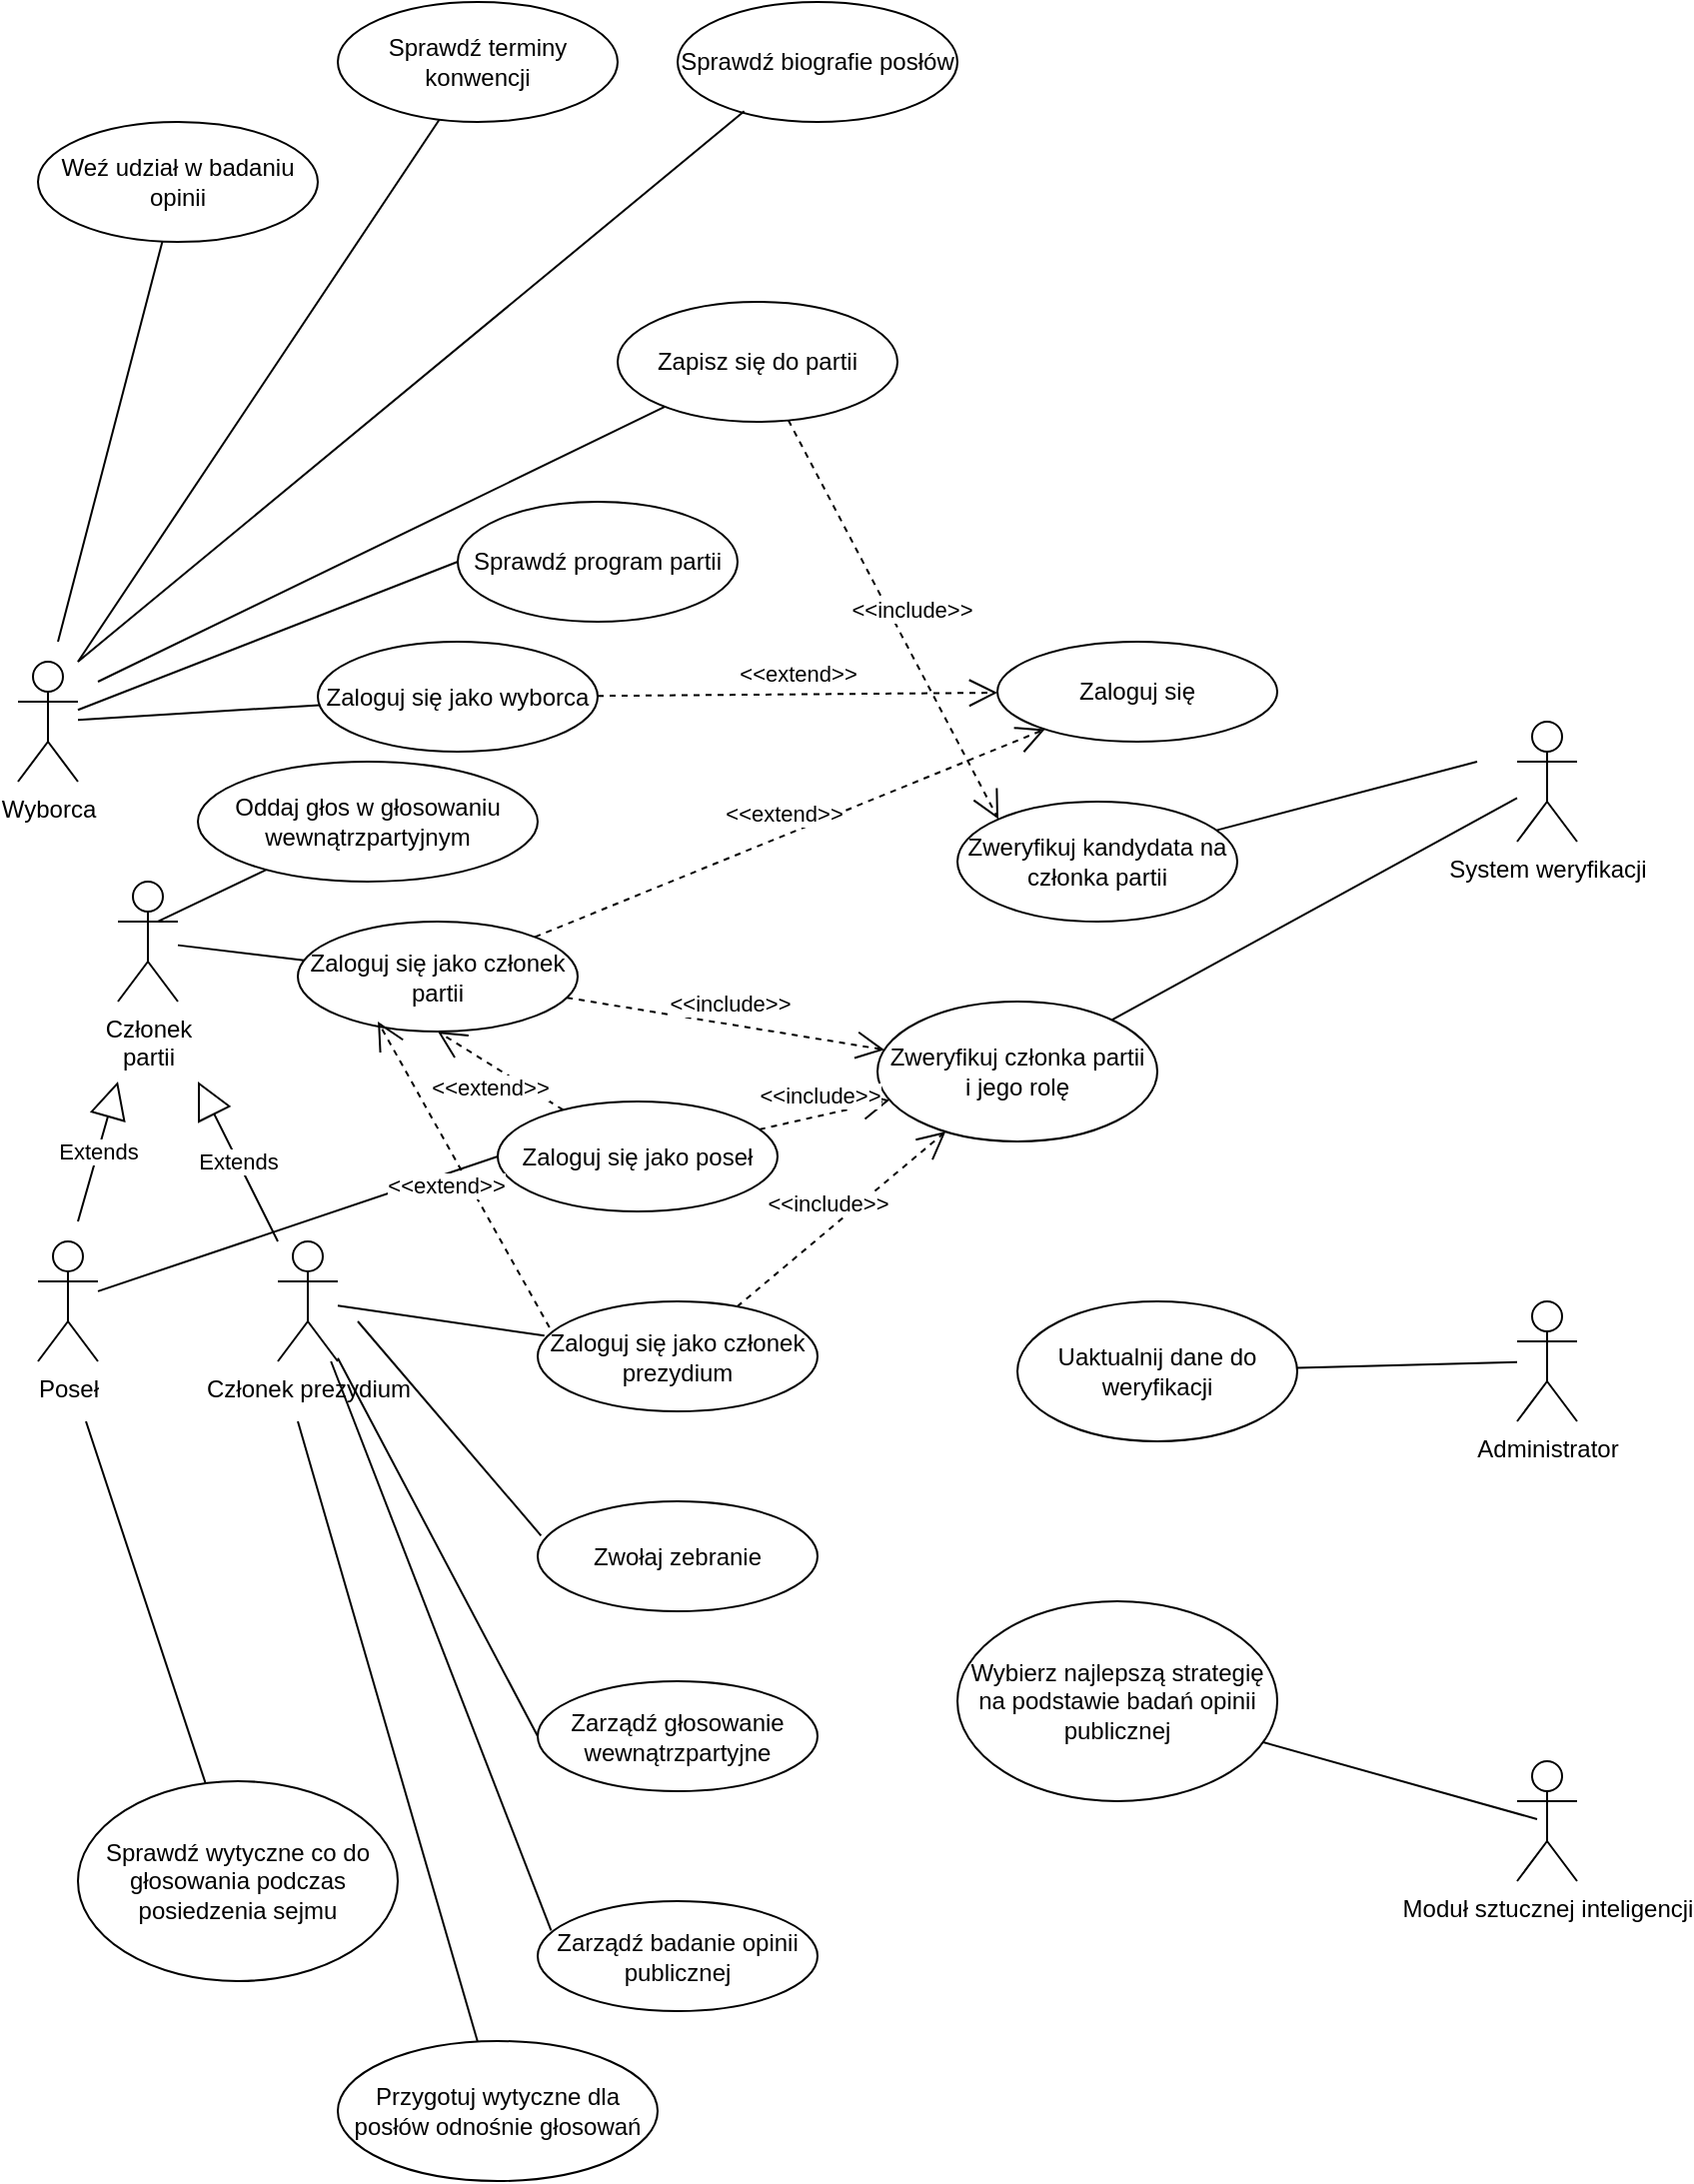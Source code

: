 <mxfile version="14.6.9" type="device"><diagram id="Se0aAD_e-EN-qVY3Zh9D" name="Page-1"><mxGraphModel dx="1185" dy="2214" grid="1" gridSize="10" guides="1" tooltips="1" connect="1" arrows="1" fold="1" page="1" pageScale="1" pageWidth="900" pageHeight="1600" math="0" shadow="0"><root><mxCell id="0"/><mxCell id="1" parent="0"/><mxCell id="vq67y6rdj6r7ngqigjZf-1" value="Wyborca" style="shape=umlActor;verticalLabelPosition=bottom;verticalAlign=top;html=1;" vertex="1" parent="1"><mxGeometry x="50" y="160" width="30" height="60" as="geometry"/></mxCell><mxCell id="vq67y6rdj6r7ngqigjZf-2" value="Członek &lt;br&gt;partii" style="shape=umlActor;verticalLabelPosition=bottom;verticalAlign=top;html=1;" vertex="1" parent="1"><mxGeometry x="100" y="270" width="30" height="60" as="geometry"/></mxCell><mxCell id="vq67y6rdj6r7ngqigjZf-4" value="Zaloguj się" style="ellipse;whiteSpace=wrap;html=1;" vertex="1" parent="1"><mxGeometry x="540" y="150" width="140" height="50" as="geometry"/></mxCell><mxCell id="vq67y6rdj6r7ngqigjZf-5" value="Zaloguj się jako wyborca" style="ellipse;whiteSpace=wrap;html=1;" vertex="1" parent="1"><mxGeometry x="200" y="150" width="140" height="55" as="geometry"/></mxCell><mxCell id="vq67y6rdj6r7ngqigjZf-6" value="Zaloguj się jako członek partii" style="ellipse;whiteSpace=wrap;html=1;" vertex="1" parent="1"><mxGeometry x="190" y="290" width="140" height="55" as="geometry"/></mxCell><mxCell id="vq67y6rdj6r7ngqigjZf-18" value="&amp;lt;&amp;lt;extend&amp;gt;&amp;gt;" style="endArrow=open;endSize=12;dashed=1;html=1;fontFamily=Helvetica;" edge="1" parent="1" source="vq67y6rdj6r7ngqigjZf-5" target="vq67y6rdj6r7ngqigjZf-4"><mxGeometry y="10" width="160" relative="1" as="geometry"><mxPoint x="710" y="-385.48" as="sourcePoint"/><mxPoint x="870" y="-385.48" as="targetPoint"/><mxPoint as="offset"/></mxGeometry></mxCell><mxCell id="vq67y6rdj6r7ngqigjZf-19" value="&amp;lt;&amp;lt;extend&amp;gt;&amp;gt;" style="endArrow=open;endSize=12;dashed=1;html=1;fontFamily=Helvetica;" edge="1" parent="1" source="vq67y6rdj6r7ngqigjZf-6" target="vq67y6rdj6r7ngqigjZf-4"><mxGeometry y="10" width="160" relative="1" as="geometry"><mxPoint x="890" y="94.52" as="sourcePoint"/><mxPoint x="730" y="94.52" as="targetPoint"/><mxPoint as="offset"/></mxGeometry></mxCell><mxCell id="vq67y6rdj6r7ngqigjZf-20" value="System weryfikacji" style="shape=umlActor;verticalLabelPosition=bottom;verticalAlign=top;html=1;fontFamily=Helvetica;" vertex="1" parent="1"><mxGeometry x="800" y="190" width="30" height="60" as="geometry"/></mxCell><mxCell id="vq67y6rdj6r7ngqigjZf-24" value="Zweryfikuj członka partii&lt;br&gt;i jego rolę" style="ellipse;whiteSpace=wrap;html=1;" vertex="1" parent="1"><mxGeometry x="480" y="330" width="140" height="70" as="geometry"/></mxCell><mxCell id="vq67y6rdj6r7ngqigjZf-26" value="&amp;lt;&amp;lt;include&amp;gt;&amp;gt;" style="endArrow=open;endSize=12;dashed=1;html=1;fontFamily=Helvetica;" edge="1" parent="1" source="vq67y6rdj6r7ngqigjZf-6" target="vq67y6rdj6r7ngqigjZf-24"><mxGeometry y="10" width="160" relative="1" as="geometry"><mxPoint x="720" y="114.52" as="sourcePoint"/><mxPoint x="880" y="114.52" as="targetPoint"/><mxPoint as="offset"/></mxGeometry></mxCell><mxCell id="vq67y6rdj6r7ngqigjZf-31" value="" style="endArrow=none;html=1;fontFamily=Helvetica;" edge="1" parent="1" source="vq67y6rdj6r7ngqigjZf-1" target="vq67y6rdj6r7ngqigjZf-5"><mxGeometry relative="1" as="geometry"><mxPoint x="130" y="-334" as="sourcePoint"/><mxPoint x="870" y="-430" as="targetPoint"/></mxGeometry></mxCell><mxCell id="vq67y6rdj6r7ngqigjZf-32" value="" style="endArrow=none;html=1;fontFamily=Helvetica;" edge="1" parent="1" source="vq67y6rdj6r7ngqigjZf-2" target="vq67y6rdj6r7ngqigjZf-6"><mxGeometry relative="1" as="geometry"><mxPoint x="140" y="309" as="sourcePoint"/><mxPoint x="880" y="40" as="targetPoint"/></mxGeometry></mxCell><mxCell id="vq67y6rdj6r7ngqigjZf-34" value="" style="endArrow=none;html=1;fontFamily=Helvetica;" edge="1" parent="1" source="vq67y6rdj6r7ngqigjZf-24" target="vq67y6rdj6r7ngqigjZf-20"><mxGeometry relative="1" as="geometry"><mxPoint x="720" y="40" as="sourcePoint"/><mxPoint x="790" y="230" as="targetPoint"/></mxGeometry></mxCell><mxCell id="vq67y6rdj6r7ngqigjZf-36" style="edgeStyle=none;rounded=0;orthogonalLoop=1;jettySize=auto;html=1;exitX=0.5;exitY=1;exitDx=0;exitDy=0;fontFamily=Helvetica;" edge="1" parent="1"><mxGeometry relative="1" as="geometry"><mxPoint x="780" y="180" as="sourcePoint"/><mxPoint x="780" y="180" as="targetPoint"/></mxGeometry></mxCell><mxCell id="vq67y6rdj6r7ngqigjZf-37" value="Administrator" style="shape=umlActor;verticalLabelPosition=bottom;verticalAlign=top;html=1;fontFamily=Helvetica;" vertex="1" parent="1"><mxGeometry x="800" y="480" width="30" height="60" as="geometry"/></mxCell><mxCell id="vq67y6rdj6r7ngqigjZf-45" value="Poseł" style="shape=umlActor;verticalLabelPosition=bottom;verticalAlign=top;html=1;fontFamily=Helvetica;" vertex="1" parent="1"><mxGeometry x="60" y="450" width="30" height="60" as="geometry"/></mxCell><mxCell id="vq67y6rdj6r7ngqigjZf-46" value="Członek prezydium" style="shape=umlActor;verticalLabelPosition=bottom;verticalAlign=top;html=1;fontFamily=Helvetica;" vertex="1" parent="1"><mxGeometry x="180" y="450" width="30" height="60" as="geometry"/></mxCell><mxCell id="vq67y6rdj6r7ngqigjZf-54" value="Extends" style="endArrow=block;endSize=16;endFill=0;html=1;fontFamily=Helvetica;" edge="1" parent="1" source="vq67y6rdj6r7ngqigjZf-46"><mxGeometry width="160" relative="1" as="geometry"><mxPoint x="130" y="410" as="sourcePoint"/><mxPoint x="140" y="370" as="targetPoint"/></mxGeometry></mxCell><mxCell id="vq67y6rdj6r7ngqigjZf-56" value="Extends" style="endArrow=block;endSize=16;endFill=0;html=1;fontFamily=Helvetica;" edge="1" parent="1"><mxGeometry width="160" relative="1" as="geometry"><mxPoint x="80" y="440" as="sourcePoint"/><mxPoint x="100" y="370" as="targetPoint"/></mxGeometry></mxCell><mxCell id="vq67y6rdj6r7ngqigjZf-59" value="Zaloguj się jako poseł" style="ellipse;whiteSpace=wrap;html=1;" vertex="1" parent="1"><mxGeometry x="290" y="380" width="140" height="55" as="geometry"/></mxCell><mxCell id="vq67y6rdj6r7ngqigjZf-60" value="Zaloguj się jako członek prezydium" style="ellipse;whiteSpace=wrap;html=1;" vertex="1" parent="1"><mxGeometry x="310" y="480" width="140" height="55" as="geometry"/></mxCell><mxCell id="vq67y6rdj6r7ngqigjZf-62" value="" style="endArrow=none;html=1;fontFamily=Helvetica;entryX=0;entryY=0.5;entryDx=0;entryDy=0;" edge="1" parent="1" source="vq67y6rdj6r7ngqigjZf-45" target="vq67y6rdj6r7ngqigjZf-59"><mxGeometry relative="1" as="geometry"><mxPoint x="140" y="311.81" as="sourcePoint"/><mxPoint x="203.086" y="319.424" as="targetPoint"/></mxGeometry></mxCell><mxCell id="vq67y6rdj6r7ngqigjZf-63" value="" style="endArrow=none;html=1;fontFamily=Helvetica;entryX=0.024;entryY=0.312;entryDx=0;entryDy=0;entryPerimeter=0;" edge="1" parent="1" source="vq67y6rdj6r7ngqigjZf-46" target="vq67y6rdj6r7ngqigjZf-60"><mxGeometry relative="1" as="geometry"><mxPoint x="100" y="486.33" as="sourcePoint"/><mxPoint x="320" y="432.5" as="targetPoint"/></mxGeometry></mxCell><mxCell id="vq67y6rdj6r7ngqigjZf-64" value="&amp;lt;&amp;lt;include&amp;gt;&amp;gt;" style="endArrow=open;endSize=12;dashed=1;html=1;fontFamily=Helvetica;" edge="1" parent="1" source="vq67y6rdj6r7ngqigjZf-60" target="vq67y6rdj6r7ngqigjZf-24"><mxGeometry y="10" width="160" relative="1" as="geometry"><mxPoint x="334.804" y="337.898" as="sourcePoint"/><mxPoint x="493.478" y="364.104" as="targetPoint"/><mxPoint as="offset"/></mxGeometry></mxCell><mxCell id="vq67y6rdj6r7ngqigjZf-65" value="&amp;lt;&amp;lt;include&amp;gt;&amp;gt;" style="endArrow=open;endSize=12;dashed=1;html=1;fontFamily=Helvetica;" edge="1" parent="1" source="vq67y6rdj6r7ngqigjZf-59" target="vq67y6rdj6r7ngqigjZf-24"><mxGeometry y="10" width="160" relative="1" as="geometry"><mxPoint x="419.728" y="492.603" as="sourcePoint"/><mxPoint x="524.141" y="405.059" as="targetPoint"/><mxPoint as="offset"/></mxGeometry></mxCell><mxCell id="vq67y6rdj6r7ngqigjZf-66" value="Uaktualnij dane do weryfikacji" style="ellipse;whiteSpace=wrap;html=1;" vertex="1" parent="1"><mxGeometry x="550" y="480" width="140" height="70" as="geometry"/></mxCell><mxCell id="vq67y6rdj6r7ngqigjZf-67" value="" style="endArrow=none;html=1;fontFamily=Helvetica;" edge="1" parent="1" source="vq67y6rdj6r7ngqigjZf-66" target="vq67y6rdj6r7ngqigjZf-37"><mxGeometry relative="1" as="geometry"><mxPoint x="607.244" y="349.173" as="sourcePoint"/><mxPoint x="810" y="238.208" as="targetPoint"/></mxGeometry></mxCell><mxCell id="vq67y6rdj6r7ngqigjZf-70" value="&amp;lt;&amp;lt;extend&amp;gt;&amp;gt;" style="endArrow=open;endSize=12;dashed=1;html=1;fontFamily=Helvetica;entryX=0.5;entryY=1;entryDx=0;entryDy=0;" edge="1" parent="1" source="vq67y6rdj6r7ngqigjZf-59" target="vq67y6rdj6r7ngqigjZf-6"><mxGeometry y="10" width="160" relative="1" as="geometry"><mxPoint x="311.109" y="305.242" as="sourcePoint"/><mxPoint x="421.14" y="245.794" as="targetPoint"/><mxPoint as="offset"/></mxGeometry></mxCell><mxCell id="vq67y6rdj6r7ngqigjZf-71" value="&amp;lt;&amp;lt;extend&amp;gt;&amp;gt;" style="endArrow=open;endSize=12;dashed=1;html=1;fontFamily=Helvetica;entryX=0.286;entryY=0.909;entryDx=0;entryDy=0;entryPerimeter=0;exitX=0.042;exitY=0.236;exitDx=0;exitDy=0;exitPerimeter=0;" edge="1" parent="1" source="vq67y6rdj6r7ngqigjZf-60" target="vq67y6rdj6r7ngqigjZf-6"><mxGeometry y="10" width="160" relative="1" as="geometry"><mxPoint x="332.748" y="394.217" as="sourcePoint"/><mxPoint x="270" y="355.0" as="targetPoint"/><mxPoint as="offset"/></mxGeometry></mxCell><mxCell id="vq67y6rdj6r7ngqigjZf-73" value="Sprawdź program partii" style="ellipse;whiteSpace=wrap;html=1;" vertex="1" parent="1"><mxGeometry x="270" y="80" width="140" height="60" as="geometry"/></mxCell><mxCell id="vq67y6rdj6r7ngqigjZf-74" value="" style="endArrow=none;html=1;fontFamily=Helvetica;entryX=0;entryY=0.5;entryDx=0;entryDy=0;" edge="1" parent="1" source="vq67y6rdj6r7ngqigjZf-1" target="vq67y6rdj6r7ngqigjZf-73"><mxGeometry relative="1" as="geometry"><mxPoint x="90" y="199.085" as="sourcePoint"/><mxPoint x="210.828" y="191.718" as="targetPoint"/></mxGeometry></mxCell><mxCell id="vq67y6rdj6r7ngqigjZf-75" value="Weź udział w badaniu&lt;br&gt;opinii" style="ellipse;whiteSpace=wrap;html=1;" vertex="1" parent="1"><mxGeometry x="60" y="-110" width="140" height="60" as="geometry"/></mxCell><mxCell id="vq67y6rdj6r7ngqigjZf-76" value="" style="endArrow=none;html=1;fontFamily=Helvetica;" edge="1" parent="1" target="vq67y6rdj6r7ngqigjZf-75"><mxGeometry relative="1" as="geometry"><mxPoint x="70" y="150" as="sourcePoint"/><mxPoint x="210" y="70" as="targetPoint"/></mxGeometry></mxCell><mxCell id="vq67y6rdj6r7ngqigjZf-77" value="Zwołaj zebranie" style="ellipse;whiteSpace=wrap;html=1;" vertex="1" parent="1"><mxGeometry x="310" y="580" width="140" height="55" as="geometry"/></mxCell><mxCell id="vq67y6rdj6r7ngqigjZf-78" value="Zarządź głosowanie&lt;br&gt;wewnątrzpartyjne" style="ellipse;whiteSpace=wrap;html=1;" vertex="1" parent="1"><mxGeometry x="310" y="670" width="140" height="55" as="geometry"/></mxCell><mxCell id="vq67y6rdj6r7ngqigjZf-79" value="" style="endArrow=none;html=1;fontFamily=Helvetica;entryX=0.012;entryY=0.312;entryDx=0;entryDy=0;entryPerimeter=0;" edge="1" parent="1" target="vq67y6rdj6r7ngqigjZf-77"><mxGeometry relative="1" as="geometry"><mxPoint x="220" y="490" as="sourcePoint"/><mxPoint x="323.36" y="507.16" as="targetPoint"/></mxGeometry></mxCell><mxCell id="vq67y6rdj6r7ngqigjZf-80" value="" style="endArrow=none;html=1;fontFamily=Helvetica;entryX=0;entryY=0.5;entryDx=0;entryDy=0;" edge="1" parent="1" source="vq67y6rdj6r7ngqigjZf-46" target="vq67y6rdj6r7ngqigjZf-78"><mxGeometry relative="1" as="geometry"><mxPoint x="230" y="502.175" as="sourcePoint"/><mxPoint x="333.36" y="517.16" as="targetPoint"/></mxGeometry></mxCell><mxCell id="vq67y6rdj6r7ngqigjZf-81" value="Sprawdź wytyczne co do głosowania podczas posiedzenia sejmu" style="ellipse;whiteSpace=wrap;html=1;" vertex="1" parent="1"><mxGeometry x="80" y="720" width="160" height="100" as="geometry"/></mxCell><mxCell id="vq67y6rdj6r7ngqigjZf-82" value="" style="endArrow=none;html=1;fontFamily=Helvetica;" edge="1" parent="1" target="vq67y6rdj6r7ngqigjZf-81"><mxGeometry relative="1" as="geometry"><mxPoint x="84" y="540" as="sourcePoint"/><mxPoint x="320" y="707.5" as="targetPoint"/></mxGeometry></mxCell><mxCell id="vq67y6rdj6r7ngqigjZf-83" value="Moduł sztucznej inteligencji" style="shape=umlActor;verticalLabelPosition=bottom;verticalAlign=top;html=1;fontFamily=Helvetica;" vertex="1" parent="1"><mxGeometry x="800" y="710" width="30" height="60" as="geometry"/></mxCell><mxCell id="vq67y6rdj6r7ngqigjZf-84" value="Zarządź badanie opinii publicznej" style="ellipse;whiteSpace=wrap;html=1;" vertex="1" parent="1"><mxGeometry x="310" y="780" width="140" height="55" as="geometry"/></mxCell><mxCell id="vq67y6rdj6r7ngqigjZf-85" value="" style="endArrow=none;html=1;fontFamily=Helvetica;entryX=0.048;entryY=0.267;entryDx=0;entryDy=0;entryPerimeter=0;" edge="1" parent="1" source="vq67y6rdj6r7ngqigjZf-46" target="vq67y6rdj6r7ngqigjZf-84"><mxGeometry relative="1" as="geometry"><mxPoint x="220" y="518.37" as="sourcePoint"/><mxPoint x="320" y="707.5" as="targetPoint"/></mxGeometry></mxCell><mxCell id="vq67y6rdj6r7ngqigjZf-89" value="Sprawdź terminy konwencji" style="ellipse;whiteSpace=wrap;html=1;" vertex="1" parent="1"><mxGeometry x="210" y="-170" width="140" height="60" as="geometry"/></mxCell><mxCell id="vq67y6rdj6r7ngqigjZf-90" value="" style="endArrow=none;html=1;fontFamily=Helvetica;" edge="1" parent="1" target="vq67y6rdj6r7ngqigjZf-89"><mxGeometry relative="1" as="geometry"><mxPoint x="80" y="160" as="sourcePoint"/><mxPoint x="220" y="-10" as="targetPoint"/></mxGeometry></mxCell><mxCell id="vq67y6rdj6r7ngqigjZf-91" value="Sprawdź biografie posłów" style="ellipse;whiteSpace=wrap;html=1;" vertex="1" parent="1"><mxGeometry x="380" y="-170" width="140" height="60" as="geometry"/></mxCell><mxCell id="vq67y6rdj6r7ngqigjZf-92" value="" style="endArrow=none;html=1;fontFamily=Helvetica;entryX=0.238;entryY=0.911;entryDx=0;entryDy=0;entryPerimeter=0;" edge="1" parent="1" target="vq67y6rdj6r7ngqigjZf-91"><mxGeometry relative="1" as="geometry"><mxPoint x="80" y="160" as="sourcePoint"/><mxPoint x="220" y="-10" as="targetPoint"/></mxGeometry></mxCell><mxCell id="vq67y6rdj6r7ngqigjZf-93" value="Wybierz najlepszą strategię na podstawie badań opinii publicznej" style="ellipse;whiteSpace=wrap;html=1;" vertex="1" parent="1"><mxGeometry x="520" y="630" width="160" height="100" as="geometry"/></mxCell><mxCell id="vq67y6rdj6r7ngqigjZf-94" value="" style="endArrow=none;html=1;fontFamily=Helvetica;" edge="1" parent="1" source="vq67y6rdj6r7ngqigjZf-93"><mxGeometry relative="1" as="geometry"><mxPoint x="700" y="660" as="sourcePoint"/><mxPoint x="810" y="739" as="targetPoint"/></mxGeometry></mxCell><mxCell id="vq67y6rdj6r7ngqigjZf-95" value="Przygotuj wytyczne dla posłów odnośnie głosowań" style="ellipse;whiteSpace=wrap;html=1;" vertex="1" parent="1"><mxGeometry x="210" y="850" width="160" height="70" as="geometry"/></mxCell><mxCell id="vq67y6rdj6r7ngqigjZf-96" value="" style="endArrow=none;html=1;fontFamily=Helvetica;" edge="1" parent="1" target="vq67y6rdj6r7ngqigjZf-95"><mxGeometry relative="1" as="geometry"><mxPoint x="190" y="540" as="sourcePoint"/><mxPoint x="326.72" y="804.685" as="targetPoint"/></mxGeometry></mxCell><mxCell id="vq67y6rdj6r7ngqigjZf-98" value="Oddaj głos w głosowaniu wewnątrzpartyjnym" style="ellipse;whiteSpace=wrap;html=1;" vertex="1" parent="1"><mxGeometry x="140" y="210" width="170" height="60" as="geometry"/></mxCell><mxCell id="vq67y6rdj6r7ngqigjZf-101" value="" style="endArrow=none;html=1;fontFamily=Helvetica;exitX=0.667;exitY=0.333;exitDx=0;exitDy=0;exitPerimeter=0;" edge="1" parent="1" source="vq67y6rdj6r7ngqigjZf-2" target="vq67y6rdj6r7ngqigjZf-98"><mxGeometry relative="1" as="geometry"><mxPoint x="140" y="311.81" as="sourcePoint"/><mxPoint x="203.086" y="319.424" as="targetPoint"/></mxGeometry></mxCell><mxCell id="vq67y6rdj6r7ngqigjZf-102" value="Zapisz się do partii" style="ellipse;whiteSpace=wrap;html=1;" vertex="1" parent="1"><mxGeometry x="350" y="-20" width="140" height="60" as="geometry"/></mxCell><mxCell id="vq67y6rdj6r7ngqigjZf-103" value="" style="endArrow=none;html=1;fontFamily=Helvetica;" edge="1" parent="1" target="vq67y6rdj6r7ngqigjZf-102"><mxGeometry relative="1" as="geometry"><mxPoint x="90" y="170" as="sourcePoint"/><mxPoint x="280" y="120" as="targetPoint"/></mxGeometry></mxCell><mxCell id="vq67y6rdj6r7ngqigjZf-104" value="Zweryfikuj kandydata na członka partii" style="ellipse;whiteSpace=wrap;html=1;" vertex="1" parent="1"><mxGeometry x="520" y="230" width="140" height="60" as="geometry"/></mxCell><mxCell id="vq67y6rdj6r7ngqigjZf-105" value="" style="endArrow=none;html=1;fontFamily=Helvetica;" edge="1" parent="1" source="vq67y6rdj6r7ngqigjZf-104"><mxGeometry relative="1" as="geometry"><mxPoint x="607.244" y="349.173" as="sourcePoint"/><mxPoint x="780" y="210" as="targetPoint"/></mxGeometry></mxCell><mxCell id="vq67y6rdj6r7ngqigjZf-106" value="&amp;lt;&amp;lt;include&amp;gt;&amp;gt;" style="endArrow=open;endSize=12;dashed=1;html=1;fontFamily=Helvetica;entryX=0;entryY=0;entryDx=0;entryDy=0;" edge="1" parent="1" source="vq67y6rdj6r7ngqigjZf-102" target="vq67y6rdj6r7ngqigjZf-104"><mxGeometry y="10" width="160" relative="1" as="geometry"><mxPoint x="334.804" y="337.898" as="sourcePoint"/><mxPoint x="493.478" y="364.104" as="targetPoint"/><mxPoint as="offset"/></mxGeometry></mxCell></root></mxGraphModel></diagram></mxfile>